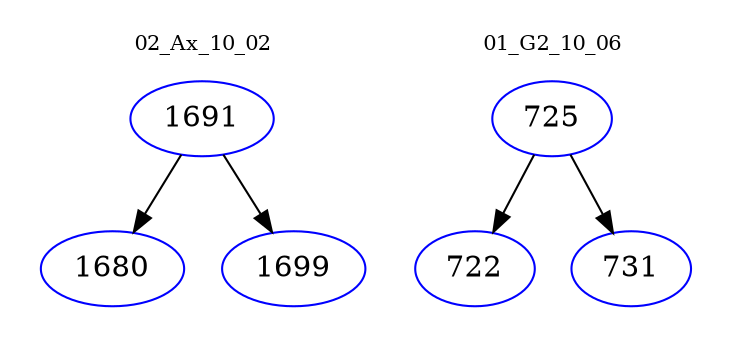 digraph{
subgraph cluster_0 {
color = white
label = "02_Ax_10_02";
fontsize=10;
T0_1691 [label="1691", color="blue"]
T0_1691 -> T0_1680 [color="black"]
T0_1680 [label="1680", color="blue"]
T0_1691 -> T0_1699 [color="black"]
T0_1699 [label="1699", color="blue"]
}
subgraph cluster_1 {
color = white
label = "01_G2_10_06";
fontsize=10;
T1_725 [label="725", color="blue"]
T1_725 -> T1_722 [color="black"]
T1_722 [label="722", color="blue"]
T1_725 -> T1_731 [color="black"]
T1_731 [label="731", color="blue"]
}
}
